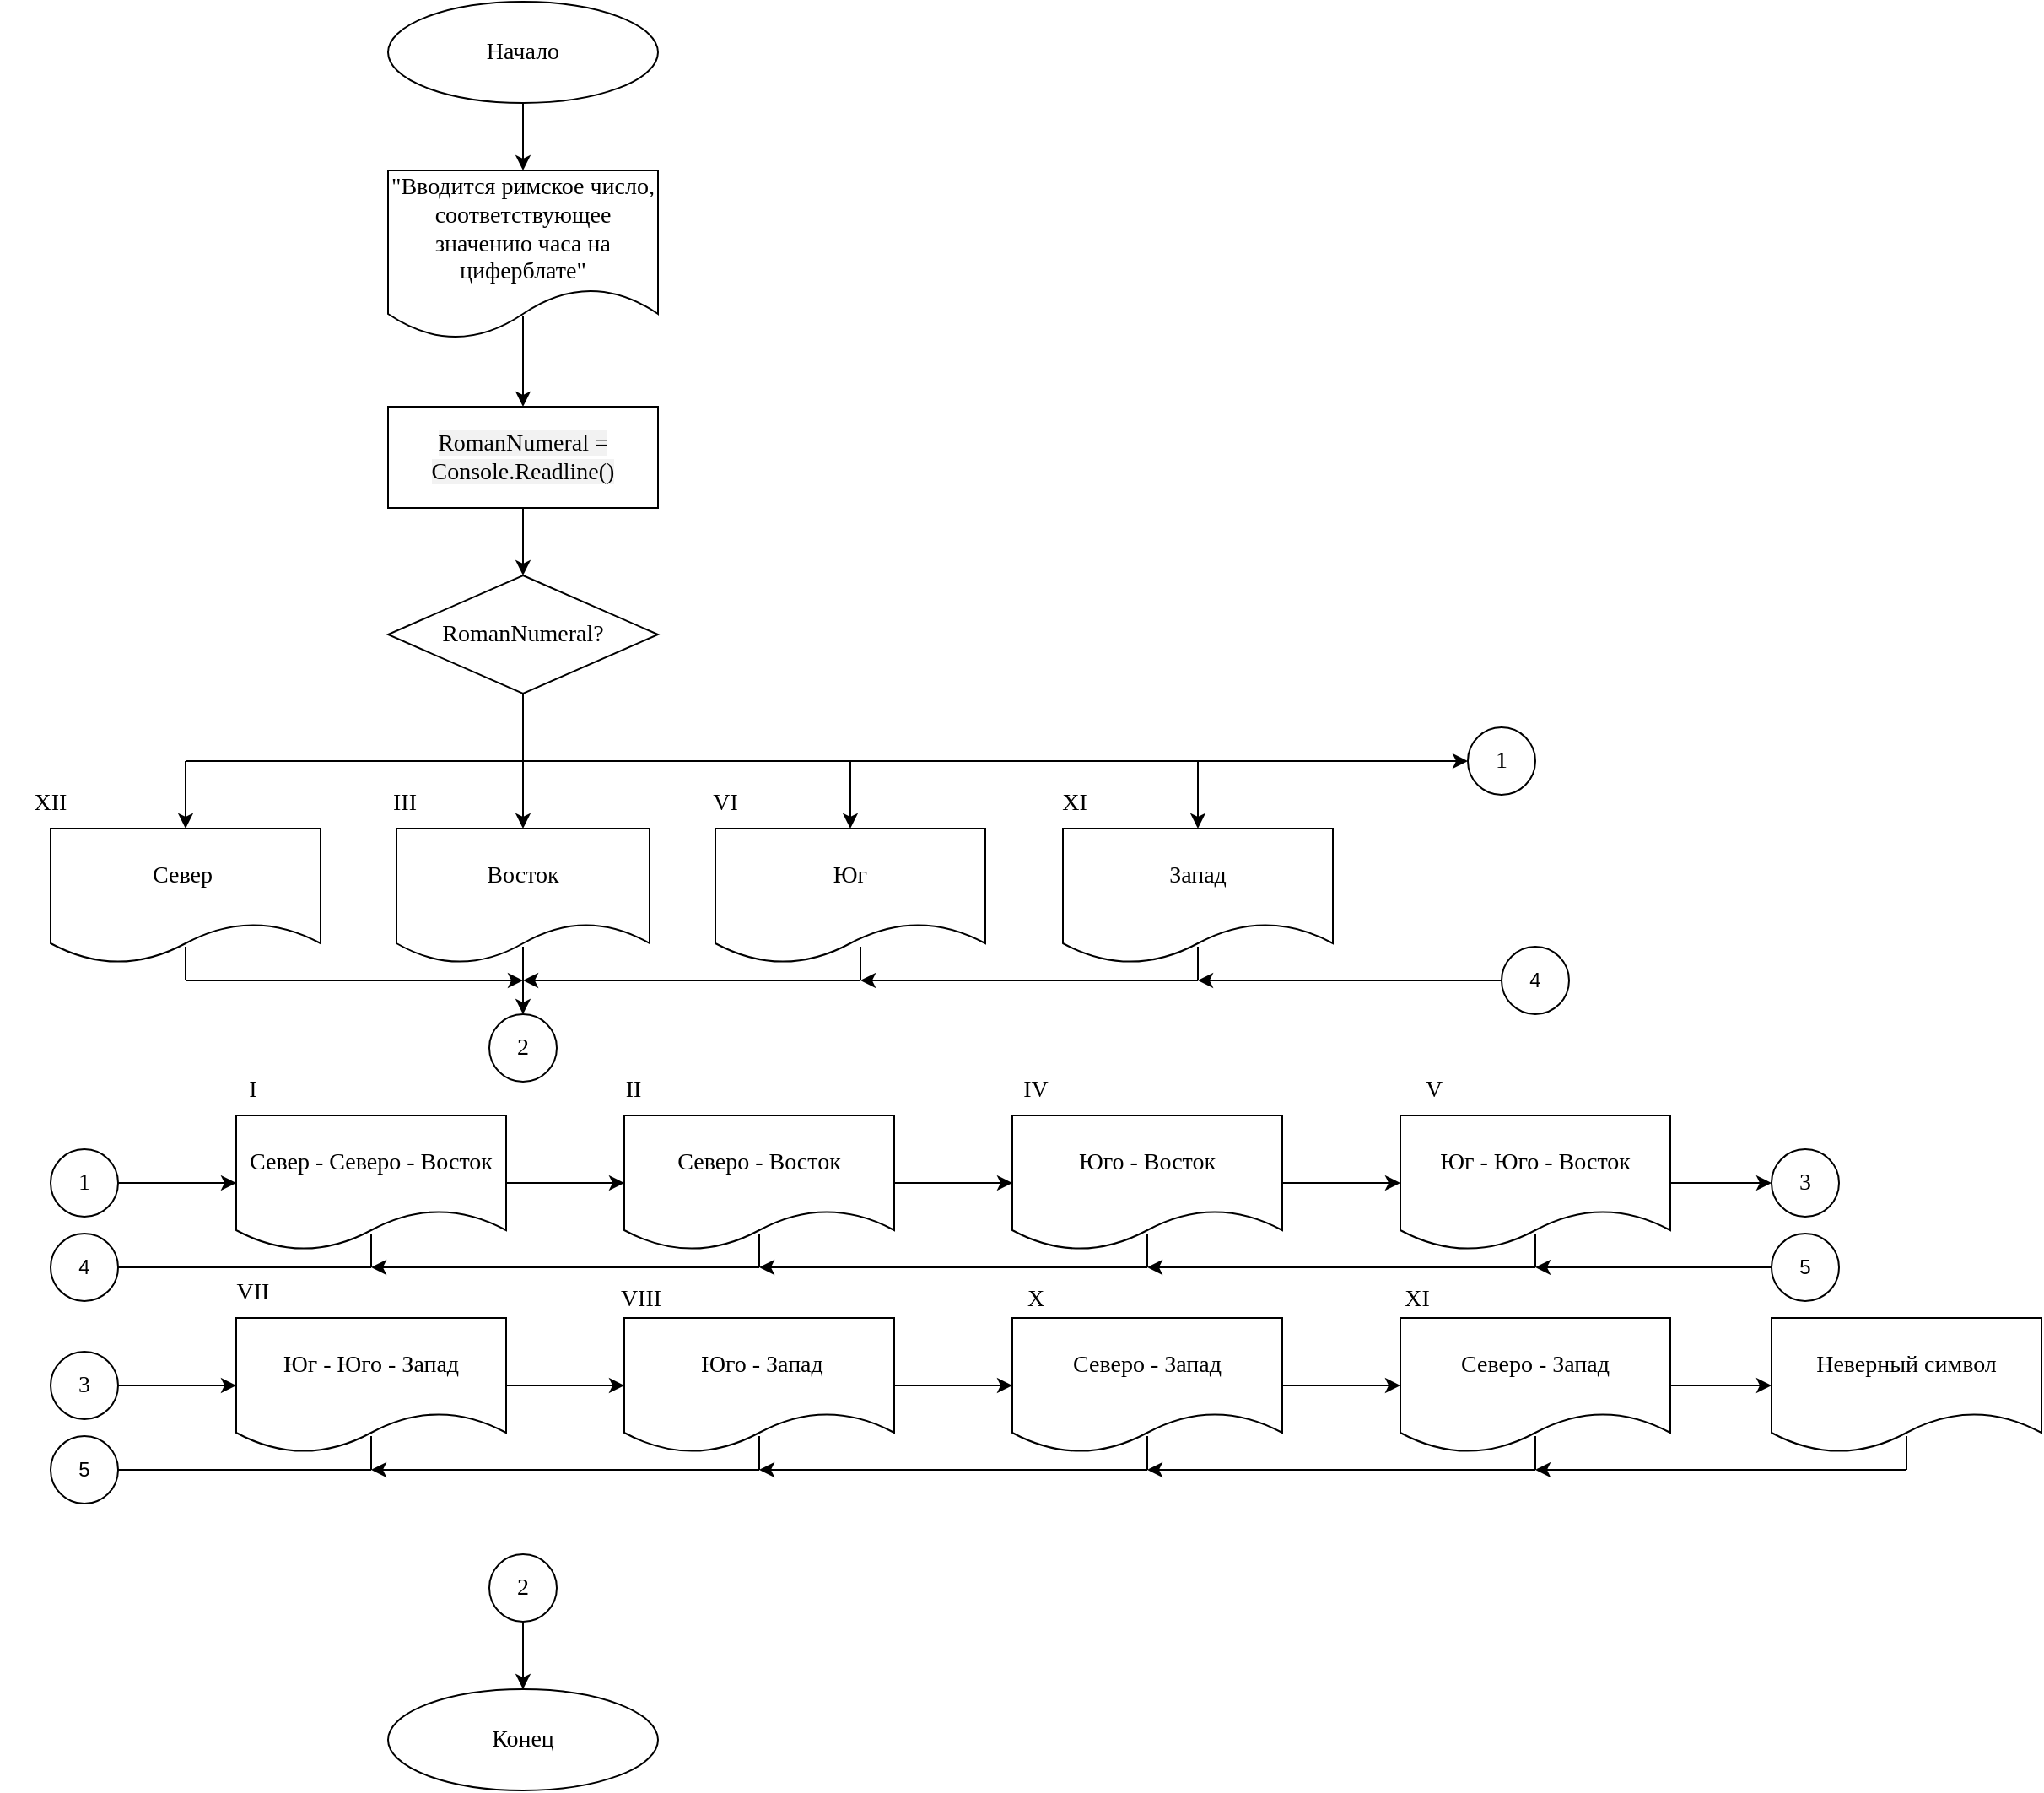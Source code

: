 <mxfile version="26.0.5">
  <diagram name="Страница — 1" id="jNJPfbgmDTmKU45l6zFW">
    <mxGraphModel dx="2241" dy="769" grid="1" gridSize="10" guides="1" tooltips="1" connect="1" arrows="1" fold="1" page="1" pageScale="1" pageWidth="827" pageHeight="1169" math="0" shadow="0">
      <root>
        <mxCell id="0" />
        <mxCell id="1" parent="0" />
        <mxCell id="2x892HhlaghSRIfymsy8-1" value="Начало" style="ellipse;whiteSpace=wrap;html=1;fontFamily=Times New Roman;fontSize=14;" parent="1" vertex="1">
          <mxGeometry x="160" y="40" width="160" height="60" as="geometry" />
        </mxCell>
        <mxCell id="2x892HhlaghSRIfymsy8-2" value="&lt;p class=&quot;MsoNormal&quot;&gt;&lt;span&gt;&quot;&lt;font&gt;Вводится римское число, соответствующее значению часа на циферблате&quot;&lt;/font&gt;&lt;/span&gt;&lt;/p&gt;" style="shape=document;whiteSpace=wrap;html=1;boundedLbl=1;fontFamily=Times New Roman;fontSize=14;" parent="1" vertex="1">
          <mxGeometry x="160" y="140" width="160" height="100" as="geometry" />
        </mxCell>
        <mxCell id="2x892HhlaghSRIfymsy8-3" value="&lt;span style=&quot;text-align: start; white-space-collapse: preserve; background-color: rgba(0, 0, 0, 0.05);&quot;&gt;&lt;font&gt;RomanNumeral =&lt;/font&gt;&lt;/span&gt;&lt;div&gt;&lt;span style=&quot;text-align: start; white-space-collapse: preserve; background-color: rgba(0, 0, 0, 0.05);&quot;&gt;&lt;font&gt;Console.Readline()&lt;/font&gt;&lt;/span&gt;&lt;/div&gt;" style="rounded=0;whiteSpace=wrap;html=1;fontFamily=Times New Roman;fontSize=14;" parent="1" vertex="1">
          <mxGeometry x="160" y="280" width="160" height="60" as="geometry" />
        </mxCell>
        <mxCell id="2x892HhlaghSRIfymsy8-4" value="RomanNumeral?" style="rhombus;whiteSpace=wrap;html=1;fontFamily=Times New Roman;fontSize=14;" parent="1" vertex="1">
          <mxGeometry x="160" y="380" width="160" height="70" as="geometry" />
        </mxCell>
        <mxCell id="2x892HhlaghSRIfymsy8-5" value="Восток" style="shape=document;whiteSpace=wrap;html=1;boundedLbl=1;fontFamily=Times New Roman;fontSize=14;" parent="1" vertex="1">
          <mxGeometry x="165" y="530" width="150" height="80" as="geometry" />
        </mxCell>
        <mxCell id="2x892HhlaghSRIfymsy8-6" value="Север&amp;nbsp;" style="shape=document;whiteSpace=wrap;html=1;boundedLbl=1;fontFamily=Times New Roman;fontSize=14;" parent="1" vertex="1">
          <mxGeometry x="-40" y="530" width="160" height="80" as="geometry" />
        </mxCell>
        <mxCell id="2x892HhlaghSRIfymsy8-7" value="Юг" style="shape=document;whiteSpace=wrap;html=1;boundedLbl=1;fontFamily=Times New Roman;fontSize=14;" parent="1" vertex="1">
          <mxGeometry x="354" y="530" width="160" height="80" as="geometry" />
        </mxCell>
        <mxCell id="2x892HhlaghSRIfymsy8-8" value="Запад" style="shape=document;whiteSpace=wrap;html=1;boundedLbl=1;fontFamily=Times New Roman;fontSize=14;" parent="1" vertex="1">
          <mxGeometry x="560" y="530" width="160" height="80" as="geometry" />
        </mxCell>
        <mxCell id="2x892HhlaghSRIfymsy8-9" value="" style="endArrow=none;html=1;rounded=0;fontFamily=Times New Roman;fontSize=14;" parent="1" edge="1">
          <mxGeometry width="50" height="50" relative="1" as="geometry">
            <mxPoint x="240" y="490" as="sourcePoint" />
            <mxPoint x="240" y="450" as="targetPoint" />
          </mxGeometry>
        </mxCell>
        <mxCell id="2x892HhlaghSRIfymsy8-11" value="" style="endArrow=none;html=1;rounded=0;fontFamily=Times New Roman;fontSize=14;" parent="1" edge="1">
          <mxGeometry width="50" height="50" relative="1" as="geometry">
            <mxPoint x="40" y="490" as="sourcePoint" />
            <mxPoint x="640" y="490" as="targetPoint" />
          </mxGeometry>
        </mxCell>
        <mxCell id="2x892HhlaghSRIfymsy8-16" value="" style="endArrow=classic;html=1;rounded=0;fontFamily=Times New Roman;fontSize=14;" parent="1" target="2x892HhlaghSRIfymsy8-2" edge="1">
          <mxGeometry width="50" height="50" relative="1" as="geometry">
            <mxPoint x="240" y="100" as="sourcePoint" />
            <mxPoint x="290" y="50" as="targetPoint" />
          </mxGeometry>
        </mxCell>
        <mxCell id="2x892HhlaghSRIfymsy8-18" value="" style="endArrow=classic;html=1;rounded=0;fontFamily=Times New Roman;fontSize=14;" parent="1" target="2x892HhlaghSRIfymsy8-3" edge="1">
          <mxGeometry width="50" height="50" relative="1" as="geometry">
            <mxPoint x="240" y="226" as="sourcePoint" />
            <mxPoint x="290" y="176" as="targetPoint" />
          </mxGeometry>
        </mxCell>
        <mxCell id="2x892HhlaghSRIfymsy8-19" value="" style="endArrow=classic;html=1;rounded=0;fontFamily=Times New Roman;fontSize=14;" parent="1" target="2x892HhlaghSRIfymsy8-4" edge="1">
          <mxGeometry width="50" height="50" relative="1" as="geometry">
            <mxPoint x="240" y="340" as="sourcePoint" />
            <mxPoint x="290" y="290" as="targetPoint" />
          </mxGeometry>
        </mxCell>
        <mxCell id="2x892HhlaghSRIfymsy8-21" value="" style="endArrow=classic;html=1;rounded=0;fontFamily=Times New Roman;fontSize=14;" parent="1" target="2x892HhlaghSRIfymsy8-5" edge="1">
          <mxGeometry width="50" height="50" relative="1" as="geometry">
            <mxPoint x="240" y="490" as="sourcePoint" />
            <mxPoint x="290" y="440" as="targetPoint" />
          </mxGeometry>
        </mxCell>
        <mxCell id="2x892HhlaghSRIfymsy8-23" value="" style="endArrow=classic;html=1;rounded=0;entryX=0.5;entryY=0;entryDx=0;entryDy=0;fontFamily=Times New Roman;fontSize=14;" parent="1" target="2x892HhlaghSRIfymsy8-7" edge="1">
          <mxGeometry width="50" height="50" relative="1" as="geometry">
            <mxPoint x="434" y="490" as="sourcePoint" />
            <mxPoint x="439" y="530" as="targetPoint" />
          </mxGeometry>
        </mxCell>
        <mxCell id="2x892HhlaghSRIfymsy8-27" value="" style="endArrow=classic;html=1;rounded=0;fontFamily=Times New Roman;fontSize=14;" parent="1" target="2x892HhlaghSRIfymsy8-6" edge="1">
          <mxGeometry width="50" height="50" relative="1" as="geometry">
            <mxPoint x="40" y="490" as="sourcePoint" />
            <mxPoint x="90" y="440" as="targetPoint" />
          </mxGeometry>
        </mxCell>
        <mxCell id="2x892HhlaghSRIfymsy8-28" value="" style="endArrow=classic;html=1;rounded=0;fontFamily=Times New Roman;fontSize=14;" parent="1" target="2x892HhlaghSRIfymsy8-8" edge="1">
          <mxGeometry width="50" height="50" relative="1" as="geometry">
            <mxPoint x="640" y="490" as="sourcePoint" />
            <mxPoint x="690" y="440" as="targetPoint" />
          </mxGeometry>
        </mxCell>
        <mxCell id="2x892HhlaghSRIfymsy8-29" value="XII" style="text;html=1;align=center;verticalAlign=middle;whiteSpace=wrap;rounded=0;fontFamily=Times New Roman;fontSize=14;" parent="1" vertex="1">
          <mxGeometry x="-70" y="500" width="60" height="30" as="geometry" />
        </mxCell>
        <mxCell id="2x892HhlaghSRIfymsy8-30" value="III" style="text;html=1;align=center;verticalAlign=middle;whiteSpace=wrap;rounded=0;fontFamily=Times New Roman;fontSize=14;" parent="1" vertex="1">
          <mxGeometry x="140" y="500" width="60" height="30" as="geometry" />
        </mxCell>
        <mxCell id="2x892HhlaghSRIfymsy8-31" value="VI" style="text;html=1;align=center;verticalAlign=middle;whiteSpace=wrap;rounded=0;fontFamily=Times New Roman;fontSize=14;" parent="1" vertex="1">
          <mxGeometry x="330" y="500" width="60" height="30" as="geometry" />
        </mxCell>
        <mxCell id="2x892HhlaghSRIfymsy8-32" value="XI" style="text;html=1;align=center;verticalAlign=middle;whiteSpace=wrap;rounded=0;fontFamily=Times New Roman;fontSize=14;" parent="1" vertex="1">
          <mxGeometry x="537" y="500" width="60" height="30" as="geometry" />
        </mxCell>
        <mxCell id="69vqVkT_wPmjHlMa8236-1" value="" style="endArrow=classic;html=1;rounded=0;fontFamily=Times New Roman;fontSize=14;" parent="1" edge="1">
          <mxGeometry width="50" height="50" relative="1" as="geometry">
            <mxPoint x="640" y="490" as="sourcePoint" />
            <mxPoint x="800" y="490" as="targetPoint" />
          </mxGeometry>
        </mxCell>
        <mxCell id="69vqVkT_wPmjHlMa8236-2" value="1" style="ellipse;whiteSpace=wrap;html=1;aspect=fixed;fontFamily=Times New Roman;fontSize=14;" parent="1" vertex="1">
          <mxGeometry x="800" y="470" width="40" height="40" as="geometry" />
        </mxCell>
        <mxCell id="69vqVkT_wPmjHlMa8236-3" value="1" style="ellipse;whiteSpace=wrap;html=1;aspect=fixed;fontFamily=Times New Roman;fontSize=14;" parent="1" vertex="1">
          <mxGeometry x="-40" y="720" width="40" height="40" as="geometry" />
        </mxCell>
        <mxCell id="69vqVkT_wPmjHlMa8236-4" value="Север - Северо - Восток" style="shape=document;whiteSpace=wrap;html=1;boundedLbl=1;fontFamily=Times New Roman;fontSize=14;" parent="1" vertex="1">
          <mxGeometry x="70" y="700" width="160" height="80" as="geometry" />
        </mxCell>
        <mxCell id="69vqVkT_wPmjHlMa8236-5" value="" style="endArrow=classic;html=1;rounded=0;entryX=0;entryY=0.5;entryDx=0;entryDy=0;fontFamily=Times New Roman;fontSize=14;" parent="1" target="69vqVkT_wPmjHlMa8236-4" edge="1">
          <mxGeometry width="50" height="50" relative="1" as="geometry">
            <mxPoint y="740" as="sourcePoint" />
            <mxPoint x="50" y="690" as="targetPoint" />
          </mxGeometry>
        </mxCell>
        <mxCell id="69vqVkT_wPmjHlMa8236-20" value="" style="edgeStyle=orthogonalEdgeStyle;rounded=0;orthogonalLoop=1;jettySize=auto;html=1;fontFamily=Times New Roman;fontSize=14;" parent="1" source="69vqVkT_wPmjHlMa8236-6" target="69vqVkT_wPmjHlMa8236-19" edge="1">
          <mxGeometry relative="1" as="geometry" />
        </mxCell>
        <mxCell id="69vqVkT_wPmjHlMa8236-6" value="Северо - Восток" style="shape=document;whiteSpace=wrap;html=1;boundedLbl=1;fontFamily=Times New Roman;fontSize=14;" parent="1" vertex="1">
          <mxGeometry x="300" y="700" width="160" height="80" as="geometry" />
        </mxCell>
        <mxCell id="69vqVkT_wPmjHlMa8236-7" value="" style="endArrow=classic;html=1;rounded=0;entryX=0;entryY=0.5;entryDx=0;entryDy=0;fontFamily=Times New Roman;fontSize=14;" parent="1" target="69vqVkT_wPmjHlMa8236-6" edge="1">
          <mxGeometry width="50" height="50" relative="1" as="geometry">
            <mxPoint x="230" y="740" as="sourcePoint" />
            <mxPoint x="280" y="690" as="targetPoint" />
          </mxGeometry>
        </mxCell>
        <mxCell id="69vqVkT_wPmjHlMa8236-8" value="" style="endArrow=classic;html=1;rounded=0;fontFamily=Times New Roman;fontSize=14;" parent="1" edge="1">
          <mxGeometry width="50" height="50" relative="1" as="geometry">
            <mxPoint x="240" y="600" as="sourcePoint" />
            <mxPoint x="240" y="640" as="targetPoint" />
          </mxGeometry>
        </mxCell>
        <mxCell id="69vqVkT_wPmjHlMa8236-9" value="2" style="ellipse;whiteSpace=wrap;html=1;aspect=fixed;fontFamily=Times New Roman;fontSize=14;" parent="1" vertex="1">
          <mxGeometry x="220" y="640" width="40" height="40" as="geometry" />
        </mxCell>
        <mxCell id="69vqVkT_wPmjHlMa8236-11" value="" style="endArrow=none;html=1;rounded=0;fontFamily=Times New Roman;fontSize=14;" parent="1" edge="1">
          <mxGeometry width="50" height="50" relative="1" as="geometry">
            <mxPoint x="40" y="620" as="sourcePoint" />
            <mxPoint x="40" y="600" as="targetPoint" />
          </mxGeometry>
        </mxCell>
        <mxCell id="69vqVkT_wPmjHlMa8236-12" value="" style="endArrow=none;html=1;rounded=0;fontFamily=Times New Roman;fontSize=14;" parent="1" edge="1">
          <mxGeometry width="50" height="50" relative="1" as="geometry">
            <mxPoint x="440" y="620" as="sourcePoint" />
            <mxPoint x="440" y="600" as="targetPoint" />
          </mxGeometry>
        </mxCell>
        <mxCell id="69vqVkT_wPmjHlMa8236-13" value="" style="endArrow=none;html=1;rounded=0;fontFamily=Times New Roman;fontSize=14;" parent="1" edge="1">
          <mxGeometry width="50" height="50" relative="1" as="geometry">
            <mxPoint x="640" y="620" as="sourcePoint" />
            <mxPoint x="640" y="600" as="targetPoint" />
          </mxGeometry>
        </mxCell>
        <mxCell id="69vqVkT_wPmjHlMa8236-15" value="" style="endArrow=classic;html=1;rounded=0;fontFamily=Times New Roman;fontSize=14;" parent="1" edge="1">
          <mxGeometry width="50" height="50" relative="1" as="geometry">
            <mxPoint x="40" y="620" as="sourcePoint" />
            <mxPoint x="240" y="620" as="targetPoint" />
          </mxGeometry>
        </mxCell>
        <mxCell id="69vqVkT_wPmjHlMa8236-17" value="" style="endArrow=classic;html=1;rounded=0;fontFamily=Times New Roman;fontSize=14;" parent="1" edge="1">
          <mxGeometry width="50" height="50" relative="1" as="geometry">
            <mxPoint x="640" y="620" as="sourcePoint" />
            <mxPoint x="440" y="620" as="targetPoint" />
          </mxGeometry>
        </mxCell>
        <mxCell id="69vqVkT_wPmjHlMa8236-18" value="" style="endArrow=classic;html=1;rounded=0;fontFamily=Times New Roman;fontSize=14;" parent="1" edge="1">
          <mxGeometry width="50" height="50" relative="1" as="geometry">
            <mxPoint x="440" y="620" as="sourcePoint" />
            <mxPoint x="240" y="620" as="targetPoint" />
          </mxGeometry>
        </mxCell>
        <mxCell id="69vqVkT_wPmjHlMa8236-22" value="" style="edgeStyle=orthogonalEdgeStyle;rounded=0;orthogonalLoop=1;jettySize=auto;html=1;fontFamily=Times New Roman;fontSize=14;" parent="1" source="69vqVkT_wPmjHlMa8236-19" target="69vqVkT_wPmjHlMa8236-21" edge="1">
          <mxGeometry relative="1" as="geometry" />
        </mxCell>
        <mxCell id="69vqVkT_wPmjHlMa8236-19" value="Юго - Восток" style="shape=document;whiteSpace=wrap;html=1;boundedLbl=1;fontFamily=Times New Roman;fontSize=14;" parent="1" vertex="1">
          <mxGeometry x="530" y="700" width="160" height="80" as="geometry" />
        </mxCell>
        <mxCell id="69vqVkT_wPmjHlMa8236-24" value="" style="edgeStyle=orthogonalEdgeStyle;rounded=0;orthogonalLoop=1;jettySize=auto;html=1;fontFamily=Times New Roman;fontSize=14;" parent="1" source="69vqVkT_wPmjHlMa8236-21" target="69vqVkT_wPmjHlMa8236-23" edge="1">
          <mxGeometry relative="1" as="geometry" />
        </mxCell>
        <mxCell id="69vqVkT_wPmjHlMa8236-21" value="Юг - Юго - Восток" style="shape=document;whiteSpace=wrap;html=1;boundedLbl=1;fontFamily=Times New Roman;fontSize=14;" parent="1" vertex="1">
          <mxGeometry x="760" y="700" width="160" height="80" as="geometry" />
        </mxCell>
        <mxCell id="69vqVkT_wPmjHlMa8236-23" value="3" style="ellipse;whiteSpace=wrap;html=1;aspect=fixed;fontFamily=Times New Roman;fontSize=14;" parent="1" vertex="1">
          <mxGeometry x="980" y="720" width="40" height="40" as="geometry" />
        </mxCell>
        <mxCell id="69vqVkT_wPmjHlMa8236-27" value="" style="edgeStyle=orthogonalEdgeStyle;rounded=0;orthogonalLoop=1;jettySize=auto;html=1;fontFamily=Times New Roman;fontSize=14;" parent="1" source="69vqVkT_wPmjHlMa8236-25" target="69vqVkT_wPmjHlMa8236-26" edge="1">
          <mxGeometry relative="1" as="geometry" />
        </mxCell>
        <mxCell id="69vqVkT_wPmjHlMa8236-25" value="3" style="ellipse;whiteSpace=wrap;html=1;aspect=fixed;fontFamily=Times New Roman;fontSize=14;" parent="1" vertex="1">
          <mxGeometry x="-40" y="840" width="40" height="40" as="geometry" />
        </mxCell>
        <mxCell id="69vqVkT_wPmjHlMa8236-29" value="" style="edgeStyle=orthogonalEdgeStyle;rounded=0;orthogonalLoop=1;jettySize=auto;html=1;fontFamily=Times New Roman;fontSize=14;" parent="1" source="69vqVkT_wPmjHlMa8236-26" target="69vqVkT_wPmjHlMa8236-28" edge="1">
          <mxGeometry relative="1" as="geometry" />
        </mxCell>
        <mxCell id="69vqVkT_wPmjHlMa8236-26" value="Юг - Юго - Запад" style="shape=document;whiteSpace=wrap;html=1;boundedLbl=1;fontFamily=Times New Roman;fontSize=14;" parent="1" vertex="1">
          <mxGeometry x="70" y="820" width="160" height="80" as="geometry" />
        </mxCell>
        <mxCell id="69vqVkT_wPmjHlMa8236-31" value="" style="edgeStyle=orthogonalEdgeStyle;rounded=0;orthogonalLoop=1;jettySize=auto;html=1;fontFamily=Times New Roman;fontSize=14;" parent="1" source="69vqVkT_wPmjHlMa8236-28" target="69vqVkT_wPmjHlMa8236-30" edge="1">
          <mxGeometry relative="1" as="geometry" />
        </mxCell>
        <mxCell id="69vqVkT_wPmjHlMa8236-28" value="&amp;nbsp;Юго - Запад" style="shape=document;whiteSpace=wrap;html=1;boundedLbl=1;fontFamily=Times New Roman;fontSize=14;" parent="1" vertex="1">
          <mxGeometry x="300" y="820" width="160" height="80" as="geometry" />
        </mxCell>
        <mxCell id="69vqVkT_wPmjHlMa8236-33" value="" style="edgeStyle=orthogonalEdgeStyle;rounded=0;orthogonalLoop=1;jettySize=auto;html=1;fontFamily=Times New Roman;fontSize=14;" parent="1" source="69vqVkT_wPmjHlMa8236-30" target="69vqVkT_wPmjHlMa8236-32" edge="1">
          <mxGeometry relative="1" as="geometry" />
        </mxCell>
        <mxCell id="69vqVkT_wPmjHlMa8236-30" value="Северо - Запад" style="shape=document;whiteSpace=wrap;html=1;boundedLbl=1;fontFamily=Times New Roman;fontSize=14;" parent="1" vertex="1">
          <mxGeometry x="530" y="820" width="160" height="80" as="geometry" />
        </mxCell>
        <mxCell id="69vqVkT_wPmjHlMa8236-63" value="" style="edgeStyle=orthogonalEdgeStyle;rounded=0;orthogonalLoop=1;jettySize=auto;html=1;" parent="1" source="69vqVkT_wPmjHlMa8236-32" target="69vqVkT_wPmjHlMa8236-62" edge="1">
          <mxGeometry relative="1" as="geometry" />
        </mxCell>
        <mxCell id="69vqVkT_wPmjHlMa8236-32" value="Северо - Запад" style="shape=document;whiteSpace=wrap;html=1;boundedLbl=1;fontFamily=Times New Roman;fontSize=14;" parent="1" vertex="1">
          <mxGeometry x="760" y="820" width="160" height="80" as="geometry" />
        </mxCell>
        <mxCell id="69vqVkT_wPmjHlMa8236-34" value="" style="endArrow=none;html=1;rounded=0;fontFamily=Times New Roman;fontSize=14;" parent="1" edge="1">
          <mxGeometry width="50" height="50" relative="1" as="geometry">
            <mxPoint x="150" y="790" as="sourcePoint" />
            <mxPoint x="150" y="770" as="targetPoint" />
          </mxGeometry>
        </mxCell>
        <mxCell id="69vqVkT_wPmjHlMa8236-35" value="" style="endArrow=none;html=1;rounded=0;fontFamily=Times New Roman;fontSize=14;" parent="1" edge="1">
          <mxGeometry width="50" height="50" relative="1" as="geometry">
            <mxPoint x="380" y="790" as="sourcePoint" />
            <mxPoint x="380" y="770" as="targetPoint" />
          </mxGeometry>
        </mxCell>
        <mxCell id="69vqVkT_wPmjHlMa8236-36" value="" style="endArrow=none;html=1;rounded=0;fontFamily=Times New Roman;fontSize=14;" parent="1" edge="1">
          <mxGeometry width="50" height="50" relative="1" as="geometry">
            <mxPoint x="610" y="790" as="sourcePoint" />
            <mxPoint x="610" y="770" as="targetPoint" />
          </mxGeometry>
        </mxCell>
        <mxCell id="69vqVkT_wPmjHlMa8236-37" value="" style="endArrow=none;html=1;rounded=0;fontFamily=Times New Roman;fontSize=14;" parent="1" edge="1">
          <mxGeometry width="50" height="50" relative="1" as="geometry">
            <mxPoint x="840" y="790" as="sourcePoint" />
            <mxPoint x="840" y="770" as="targetPoint" />
          </mxGeometry>
        </mxCell>
        <mxCell id="69vqVkT_wPmjHlMa8236-38" value="" style="endArrow=classic;html=1;rounded=0;fontFamily=Times New Roman;fontSize=14;" parent="1" edge="1">
          <mxGeometry width="50" height="50" relative="1" as="geometry">
            <mxPoint x="840" y="790" as="sourcePoint" />
            <mxPoint x="610" y="790" as="targetPoint" />
          </mxGeometry>
        </mxCell>
        <mxCell id="69vqVkT_wPmjHlMa8236-39" value="" style="endArrow=classic;html=1;rounded=0;fontFamily=Times New Roman;fontSize=14;" parent="1" edge="1">
          <mxGeometry width="50" height="50" relative="1" as="geometry">
            <mxPoint x="610" y="790" as="sourcePoint" />
            <mxPoint x="380" y="790" as="targetPoint" />
          </mxGeometry>
        </mxCell>
        <mxCell id="69vqVkT_wPmjHlMa8236-40" value="" style="endArrow=classic;html=1;rounded=0;fontFamily=Times New Roman;fontSize=14;" parent="1" edge="1">
          <mxGeometry width="50" height="50" relative="1" as="geometry">
            <mxPoint x="380" y="790" as="sourcePoint" />
            <mxPoint x="150" y="790" as="targetPoint" />
          </mxGeometry>
        </mxCell>
        <mxCell id="69vqVkT_wPmjHlMa8236-42" value="" style="endArrow=none;html=1;rounded=0;fontFamily=Times New Roman;fontSize=14;" parent="1" edge="1">
          <mxGeometry width="50" height="50" relative="1" as="geometry">
            <mxPoint x="150" y="910" as="sourcePoint" />
            <mxPoint x="150" y="890" as="targetPoint" />
          </mxGeometry>
        </mxCell>
        <mxCell id="69vqVkT_wPmjHlMa8236-43" value="" style="endArrow=none;html=1;rounded=0;fontFamily=Times New Roman;fontSize=14;" parent="1" edge="1">
          <mxGeometry width="50" height="50" relative="1" as="geometry">
            <mxPoint x="380" y="910" as="sourcePoint" />
            <mxPoint x="380" y="890" as="targetPoint" />
          </mxGeometry>
        </mxCell>
        <mxCell id="69vqVkT_wPmjHlMa8236-44" value="" style="endArrow=none;html=1;rounded=0;fontFamily=Times New Roman;fontSize=14;" parent="1" edge="1">
          <mxGeometry width="50" height="50" relative="1" as="geometry">
            <mxPoint x="610" y="910" as="sourcePoint" />
            <mxPoint x="610" y="890" as="targetPoint" />
          </mxGeometry>
        </mxCell>
        <mxCell id="69vqVkT_wPmjHlMa8236-45" value="" style="endArrow=none;html=1;rounded=0;fontFamily=Times New Roman;fontSize=14;" parent="1" edge="1">
          <mxGeometry width="50" height="50" relative="1" as="geometry">
            <mxPoint x="840" y="910" as="sourcePoint" />
            <mxPoint x="840" y="890" as="targetPoint" />
          </mxGeometry>
        </mxCell>
        <mxCell id="69vqVkT_wPmjHlMa8236-46" value="" style="endArrow=classic;html=1;rounded=0;fontFamily=Times New Roman;fontSize=14;" parent="1" edge="1">
          <mxGeometry width="50" height="50" relative="1" as="geometry">
            <mxPoint x="840" y="910" as="sourcePoint" />
            <mxPoint x="610" y="910" as="targetPoint" />
          </mxGeometry>
        </mxCell>
        <mxCell id="69vqVkT_wPmjHlMa8236-47" value="" style="endArrow=classic;html=1;rounded=0;fontFamily=Times New Roman;fontSize=14;" parent="1" edge="1">
          <mxGeometry width="50" height="50" relative="1" as="geometry">
            <mxPoint x="610" y="910" as="sourcePoint" />
            <mxPoint x="380" y="910" as="targetPoint" />
          </mxGeometry>
        </mxCell>
        <mxCell id="69vqVkT_wPmjHlMa8236-48" value="" style="endArrow=classic;html=1;rounded=0;fontFamily=Times New Roman;fontSize=14;" parent="1" edge="1">
          <mxGeometry width="50" height="50" relative="1" as="geometry">
            <mxPoint x="380" y="910" as="sourcePoint" />
            <mxPoint x="150" y="910" as="targetPoint" />
          </mxGeometry>
        </mxCell>
        <mxCell id="69vqVkT_wPmjHlMa8236-50" value="I" style="text;html=1;align=center;verticalAlign=middle;whiteSpace=wrap;rounded=0;fontFamily=Times New Roman;fontSize=14;" parent="1" vertex="1">
          <mxGeometry x="50" y="670" width="60" height="30" as="geometry" />
        </mxCell>
        <mxCell id="69vqVkT_wPmjHlMa8236-52" value="II" style="text;html=1;align=center;verticalAlign=middle;resizable=0;points=[];autosize=1;strokeColor=none;fillColor=none;fontFamily=Times New Roman;fontSize=14;" parent="1" vertex="1">
          <mxGeometry x="290" y="670" width="30" height="30" as="geometry" />
        </mxCell>
        <mxCell id="69vqVkT_wPmjHlMa8236-53" value="IV" style="text;html=1;align=center;verticalAlign=middle;whiteSpace=wrap;rounded=0;fontFamily=Times New Roman;fontSize=14;" parent="1" vertex="1">
          <mxGeometry x="514" y="670" width="60" height="30" as="geometry" />
        </mxCell>
        <mxCell id="69vqVkT_wPmjHlMa8236-54" value="V" style="text;html=1;align=center;verticalAlign=middle;whiteSpace=wrap;rounded=0;fontFamily=Times New Roman;fontSize=14;" parent="1" vertex="1">
          <mxGeometry x="750" y="670" width="60" height="30" as="geometry" />
        </mxCell>
        <mxCell id="69vqVkT_wPmjHlMa8236-55" value="VII" style="text;html=1;align=center;verticalAlign=middle;whiteSpace=wrap;rounded=0;fontFamily=Times New Roman;fontSize=14;" parent="1" vertex="1">
          <mxGeometry x="50" y="790" width="60" height="30" as="geometry" />
        </mxCell>
        <mxCell id="69vqVkT_wPmjHlMa8236-56" value="VIII" style="text;html=1;align=center;verticalAlign=middle;whiteSpace=wrap;rounded=0;fontFamily=Times New Roman;fontSize=14;" parent="1" vertex="1">
          <mxGeometry x="280" y="794" width="60" height="30" as="geometry" />
        </mxCell>
        <mxCell id="69vqVkT_wPmjHlMa8236-57" value="X" style="text;html=1;align=center;verticalAlign=middle;whiteSpace=wrap;rounded=0;fontFamily=Times New Roman;fontSize=14;" parent="1" vertex="1">
          <mxGeometry x="514" y="794" width="60" height="30" as="geometry" />
        </mxCell>
        <mxCell id="69vqVkT_wPmjHlMa8236-58" value="XI" style="text;html=1;align=center;verticalAlign=middle;whiteSpace=wrap;rounded=0;fontFamily=Times New Roman;fontSize=14;" parent="1" vertex="1">
          <mxGeometry x="740" y="794" width="60" height="30" as="geometry" />
        </mxCell>
        <mxCell id="69vqVkT_wPmjHlMa8236-59" value="2" style="ellipse;whiteSpace=wrap;html=1;aspect=fixed;fontFamily=Times New Roman;fontSize=14;" parent="1" vertex="1">
          <mxGeometry x="220" y="960" width="40" height="40" as="geometry" />
        </mxCell>
        <mxCell id="69vqVkT_wPmjHlMa8236-60" value="" style="endArrow=classic;html=1;rounded=0;fontFamily=Times New Roman;fontSize=14;" parent="1" edge="1">
          <mxGeometry width="50" height="50" relative="1" as="geometry">
            <mxPoint x="240" y="1000" as="sourcePoint" />
            <mxPoint x="240" y="1040" as="targetPoint" />
          </mxGeometry>
        </mxCell>
        <mxCell id="69vqVkT_wPmjHlMa8236-61" value="Конец" style="ellipse;whiteSpace=wrap;html=1;fontFamily=Times New Roman;fontSize=14;" parent="1" vertex="1">
          <mxGeometry x="160" y="1040" width="160" height="60" as="geometry" />
        </mxCell>
        <mxCell id="69vqVkT_wPmjHlMa8236-62" value="Неверный символ" style="shape=document;whiteSpace=wrap;html=1;boundedLbl=1;fontFamily=Times New Roman;fontSize=14;" parent="1" vertex="1">
          <mxGeometry x="980" y="820" width="160" height="80" as="geometry" />
        </mxCell>
        <mxCell id="69vqVkT_wPmjHlMa8236-64" value="" style="endArrow=none;html=1;rounded=0;" parent="1" edge="1">
          <mxGeometry width="50" height="50" relative="1" as="geometry">
            <mxPoint x="1060" y="910" as="sourcePoint" />
            <mxPoint x="1060" y="890" as="targetPoint" />
          </mxGeometry>
        </mxCell>
        <mxCell id="69vqVkT_wPmjHlMa8236-65" value="" style="endArrow=classic;html=1;rounded=0;" parent="1" edge="1">
          <mxGeometry width="50" height="50" relative="1" as="geometry">
            <mxPoint x="1060" y="910" as="sourcePoint" />
            <mxPoint x="840" y="910" as="targetPoint" />
          </mxGeometry>
        </mxCell>
        <mxCell id="69vqVkT_wPmjHlMa8236-66" value="" style="endArrow=classic;html=1;rounded=0;" parent="1" edge="1">
          <mxGeometry width="50" height="50" relative="1" as="geometry">
            <mxPoint x="820" y="620" as="sourcePoint" />
            <mxPoint x="640" y="620" as="targetPoint" />
          </mxGeometry>
        </mxCell>
        <mxCell id="69vqVkT_wPmjHlMa8236-67" value="" style="endArrow=none;html=1;rounded=0;" parent="1" edge="1">
          <mxGeometry width="50" height="50" relative="1" as="geometry">
            <mxPoint y="790" as="sourcePoint" />
            <mxPoint x="150" y="790" as="targetPoint" />
          </mxGeometry>
        </mxCell>
        <mxCell id="69vqVkT_wPmjHlMa8236-68" value="" style="endArrow=none;html=1;rounded=0;" parent="1" edge="1">
          <mxGeometry width="50" height="50" relative="1" as="geometry">
            <mxPoint x="-20" y="910" as="sourcePoint" />
            <mxPoint x="150" y="910" as="targetPoint" />
          </mxGeometry>
        </mxCell>
        <mxCell id="69vqVkT_wPmjHlMa8236-69" value="" style="endArrow=classic;html=1;rounded=0;" parent="1" edge="1">
          <mxGeometry width="50" height="50" relative="1" as="geometry">
            <mxPoint x="1000" y="790" as="sourcePoint" />
            <mxPoint x="840" y="790" as="targetPoint" />
          </mxGeometry>
        </mxCell>
        <mxCell id="6biEKYgZ3R6q3eRvqjgb-1" value="4" style="ellipse;whiteSpace=wrap;html=1;aspect=fixed;" vertex="1" parent="1">
          <mxGeometry x="-40" y="770" width="40" height="40" as="geometry" />
        </mxCell>
        <mxCell id="6biEKYgZ3R6q3eRvqjgb-3" value="4" style="ellipse;whiteSpace=wrap;html=1;aspect=fixed;" vertex="1" parent="1">
          <mxGeometry x="820" y="600" width="40" height="40" as="geometry" />
        </mxCell>
        <mxCell id="6biEKYgZ3R6q3eRvqjgb-4" value="5" style="ellipse;whiteSpace=wrap;html=1;aspect=fixed;" vertex="1" parent="1">
          <mxGeometry x="-40" y="890" width="40" height="40" as="geometry" />
        </mxCell>
        <mxCell id="6biEKYgZ3R6q3eRvqjgb-5" value="5" style="ellipse;whiteSpace=wrap;html=1;aspect=fixed;" vertex="1" parent="1">
          <mxGeometry x="980" y="770" width="40" height="40" as="geometry" />
        </mxCell>
      </root>
    </mxGraphModel>
  </diagram>
</mxfile>

